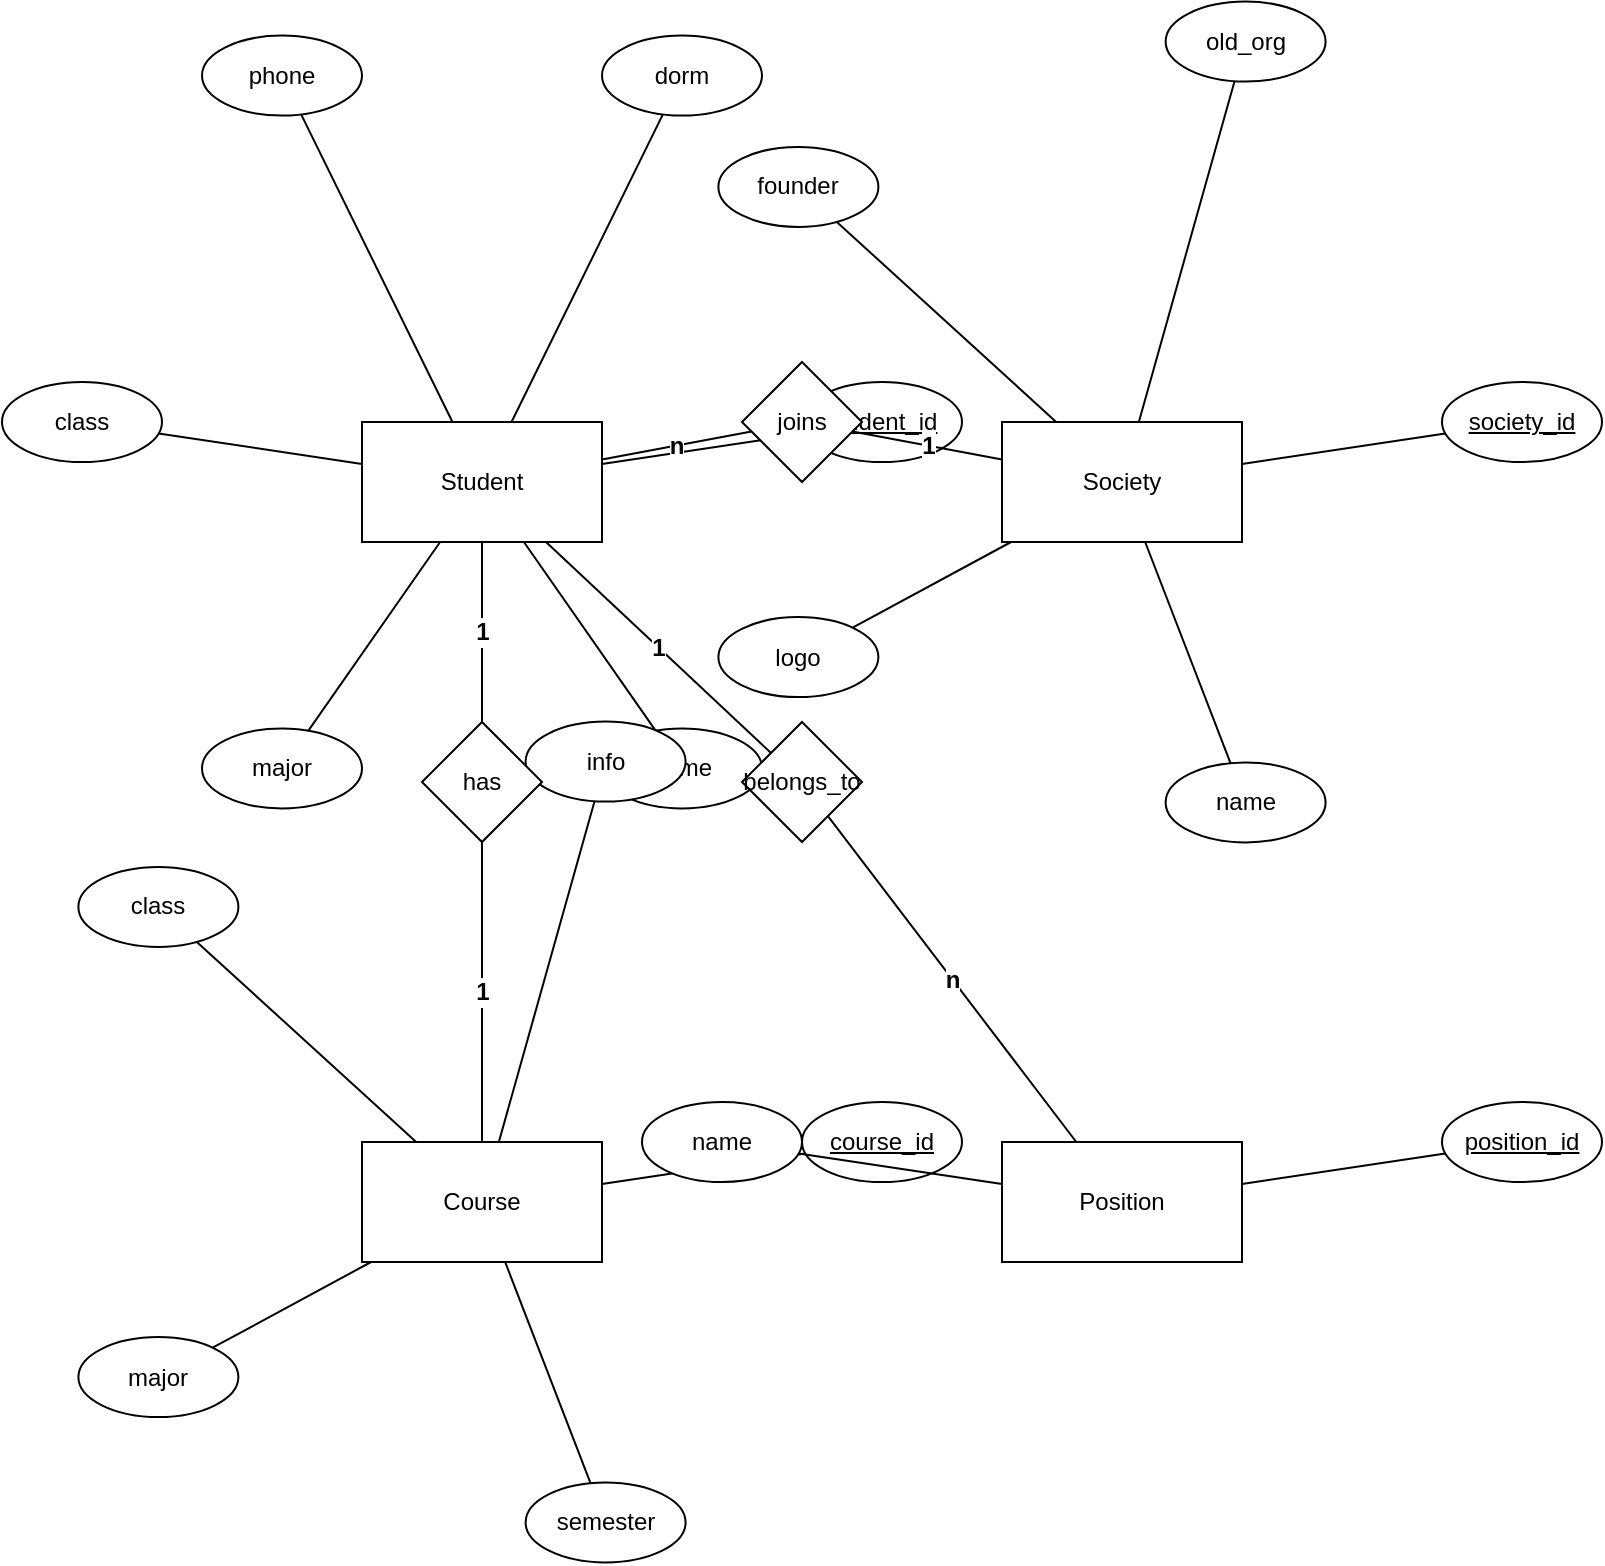 <?xml version="1.0" ?>
<mxfile version="15.8.6" type="device">
  <diagram id="e8f71664-b24f-4cfe-ac26-cf3f1e85bb33" name="ER图">
    <mxGraphModel dx="0" dy="0" grid="1" gridSize="10" guides="1" tooltips="1" connect="1" arrows="1" fold="1" page="1" pageScale="1" pageWidth="827" pageHeight="1169">
      <root>
        <mxCell id="0"/>
        <mxCell id="1" parent="0"/>
        <mxCell id="96629e59-ed2f-473f-ba56-496b215bb8ad" value="Student" style="rounded=0;whiteSpace=wrap;html=1;" vertex="1" parent="1">
          <mxGeometry x="100" y="100" width="120" height="60" as="geometry"/>
        </mxCell>
        <mxCell id="39a7fbb7-24aa-4047-8297-32e10a5bcdb0" value="student_id" style="ellipse;whiteSpace=wrap;html=1;fontStyle=4;" vertex="1" parent="1">
          <mxGeometry x="320.0" y="80.0" width="80" height="40" as="geometry"/>
        </mxCell>
        <mxCell id="9ccaf243-04fc-43d2-a8d4-d9fbae18535a" style="endArrow=none;html=1;rounded=0;" edge="1" parent="1" source="96629e59-ed2f-473f-ba56-496b215bb8ad" target="39a7fbb7-24aa-4047-8297-32e10a5bcdb0">
          <mxGeometry relative="1" as="geometry"/>
        </mxCell>
        <mxCell id="9f0d4baf-7259-4837-93c6-b67d3949fc30" value="name" style="ellipse;whiteSpace=wrap;html=1;" vertex="1" parent="1">
          <mxGeometry x="220.0" y="253.205" width="80" height="40" as="geometry"/>
        </mxCell>
        <mxCell id="70e23e08-8e71-4cad-94a7-8eeb3c3fdf3f" style="endArrow=none;html=1;rounded=0;" edge="1" parent="1" source="96629e59-ed2f-473f-ba56-496b215bb8ad" target="9f0d4baf-7259-4837-93c6-b67d3949fc30">
          <mxGeometry relative="1" as="geometry"/>
        </mxCell>
        <mxCell id="d0d0aa2d-e8a8-4052-8eb6-3ec1d9964f73" value="major" style="ellipse;whiteSpace=wrap;html=1;" vertex="1" parent="1">
          <mxGeometry x="20.0" y="253.205" width="80" height="40" as="geometry"/>
        </mxCell>
        <mxCell id="e1b5a093-1b32-4427-8412-8219591c9e4f" style="endArrow=none;html=1;rounded=0;" edge="1" parent="1" source="96629e59-ed2f-473f-ba56-496b215bb8ad" target="d0d0aa2d-e8a8-4052-8eb6-3ec1d9964f73">
          <mxGeometry relative="1" as="geometry"/>
        </mxCell>
        <mxCell id="79fa6338-7e4e-4292-86c2-6b05bd77412f" value="class" style="ellipse;whiteSpace=wrap;html=1;" vertex="1" parent="1">
          <mxGeometry x="-80.0" y="80.0" width="80" height="40" as="geometry"/>
        </mxCell>
        <mxCell id="de0e8cd9-7334-4897-b163-64ad103aedbb" style="endArrow=none;html=1;rounded=0;" edge="1" parent="1" source="96629e59-ed2f-473f-ba56-496b215bb8ad" target="79fa6338-7e4e-4292-86c2-6b05bd77412f">
          <mxGeometry relative="1" as="geometry"/>
        </mxCell>
        <mxCell id="b600a614-8b2a-4940-b137-9463da806e1f" value="phone" style="ellipse;whiteSpace=wrap;html=1;" vertex="1" parent="1">
          <mxGeometry x="20.0" y="-93.205" width="80" height="40" as="geometry"/>
        </mxCell>
        <mxCell id="4d50aab4-78e7-41b0-92a3-596b01a8b673" style="endArrow=none;html=1;rounded=0;" edge="1" parent="1" source="96629e59-ed2f-473f-ba56-496b215bb8ad" target="b600a614-8b2a-4940-b137-9463da806e1f">
          <mxGeometry relative="1" as="geometry"/>
        </mxCell>
        <mxCell id="82f1e0b7-4a36-4408-be60-6558047cd01c" value="dorm" style="ellipse;whiteSpace=wrap;html=1;" vertex="1" parent="1">
          <mxGeometry x="220.0" y="-93.205" width="80" height="40" as="geometry"/>
        </mxCell>
        <mxCell id="934790a1-57de-4a19-81c9-12f645a25501" style="endArrow=none;html=1;rounded=0;" edge="1" parent="1" source="96629e59-ed2f-473f-ba56-496b215bb8ad" target="82f1e0b7-4a36-4408-be60-6558047cd01c">
          <mxGeometry relative="1" as="geometry"/>
        </mxCell>
        <mxCell id="9443daeb-b980-45f0-981f-997b1a21cc0e" value="Society" style="rounded=0;whiteSpace=wrap;html=1;" vertex="1" parent="1">
          <mxGeometry x="420" y="100" width="120" height="60" as="geometry"/>
        </mxCell>
        <mxCell id="904b1518-cd27-40fd-963e-0f4eb84eb365" value="society_id" style="ellipse;whiteSpace=wrap;html=1;fontStyle=4;" vertex="1" parent="1">
          <mxGeometry x="640.0" y="80.0" width="80" height="40" as="geometry"/>
        </mxCell>
        <mxCell id="0efed3e0-7825-43e1-b3a6-aad55dcfa5aa" style="endArrow=none;html=1;rounded=0;" edge="1" parent="1" source="9443daeb-b980-45f0-981f-997b1a21cc0e" target="904b1518-cd27-40fd-963e-0f4eb84eb365">
          <mxGeometry relative="1" as="geometry"/>
        </mxCell>
        <mxCell id="5fca98b6-6dd8-4b54-8282-0c34e2ef5614" value="name" style="ellipse;whiteSpace=wrap;html=1;" vertex="1" parent="1">
          <mxGeometry x="501.803" y="270.211" width="80" height="40" as="geometry"/>
        </mxCell>
        <mxCell id="dccad6f0-0bad-4a64-980e-c3acd97fde2d" style="endArrow=none;html=1;rounded=0;" edge="1" parent="1" source="9443daeb-b980-45f0-981f-997b1a21cc0e" target="5fca98b6-6dd8-4b54-8282-0c34e2ef5614">
          <mxGeometry relative="1" as="geometry"/>
        </mxCell>
        <mxCell id="b41dc3fe-d181-435f-9889-3d85734ee575" value="logo" style="ellipse;whiteSpace=wrap;html=1;" vertex="1" parent="1">
          <mxGeometry x="278.197" y="197.557" width="80" height="40" as="geometry"/>
        </mxCell>
        <mxCell id="96a7624b-00e8-48c9-a6a0-9bed9876bb6d" style="endArrow=none;html=1;rounded=0;" edge="1" parent="1" source="9443daeb-b980-45f0-981f-997b1a21cc0e" target="b41dc3fe-d181-435f-9889-3d85734ee575">
          <mxGeometry relative="1" as="geometry"/>
        </mxCell>
        <mxCell id="d3fe2ff4-299d-42a6-ba32-e09240e450f1" value="founder" style="ellipse;whiteSpace=wrap;html=1;" vertex="1" parent="1">
          <mxGeometry x="278.197" y="-37.557" width="80" height="40" as="geometry"/>
        </mxCell>
        <mxCell id="11289ca8-1e64-41c5-9a25-8a0ae39398f7" style="endArrow=none;html=1;rounded=0;" edge="1" parent="1" source="9443daeb-b980-45f0-981f-997b1a21cc0e" target="d3fe2ff4-299d-42a6-ba32-e09240e450f1">
          <mxGeometry relative="1" as="geometry"/>
        </mxCell>
        <mxCell id="bfbbfa24-4b57-4067-a2c6-e645bab9fcf9" value="old_org" style="ellipse;whiteSpace=wrap;html=1;" vertex="1" parent="1">
          <mxGeometry x="501.803" y="-110.211" width="80" height="40" as="geometry"/>
        </mxCell>
        <mxCell id="eae64f2e-f52e-4db3-ba8d-13e54e5693c7" style="endArrow=none;html=1;rounded=0;" edge="1" parent="1" source="9443daeb-b980-45f0-981f-997b1a21cc0e" target="bfbbfa24-4b57-4067-a2c6-e645bab9fcf9">
          <mxGeometry relative="1" as="geometry"/>
        </mxCell>
        <mxCell id="35e78eb3-928b-417e-bf75-643c8c814bc6" value="Course" style="rounded=0;whiteSpace=wrap;html=1;" vertex="1" parent="1">
          <mxGeometry x="100" y="460" width="120" height="60" as="geometry"/>
        </mxCell>
        <mxCell id="25071a99-3363-4c99-8df1-148b89e90057" value="course_id" style="ellipse;whiteSpace=wrap;html=1;fontStyle=4;" vertex="1" parent="1">
          <mxGeometry x="320.0" y="440.0" width="80" height="40" as="geometry"/>
        </mxCell>
        <mxCell id="38b7d3f9-5f00-4c16-bb23-f387d0de7c5c" style="endArrow=none;html=1;rounded=0;" edge="1" parent="1" source="35e78eb3-928b-417e-bf75-643c8c814bc6" target="25071a99-3363-4c99-8df1-148b89e90057">
          <mxGeometry relative="1" as="geometry"/>
        </mxCell>
        <mxCell id="9ef65f8b-6495-4a9e-bb80-1cfe9127cc2a" value="semester" style="ellipse;whiteSpace=wrap;html=1;" vertex="1" parent="1">
          <mxGeometry x="181.803" y="630.211" width="80" height="40" as="geometry"/>
        </mxCell>
        <mxCell id="904d2db6-1488-4984-85fe-0e3b5fc8ce41" style="endArrow=none;html=1;rounded=0;" edge="1" parent="1" source="35e78eb3-928b-417e-bf75-643c8c814bc6" target="9ef65f8b-6495-4a9e-bb80-1cfe9127cc2a">
          <mxGeometry relative="1" as="geometry"/>
        </mxCell>
        <mxCell id="a7f994c1-4386-421e-922c-5df666553ef3" value="major" style="ellipse;whiteSpace=wrap;html=1;" vertex="1" parent="1">
          <mxGeometry x="-41.803" y="557.557" width="80" height="40" as="geometry"/>
        </mxCell>
        <mxCell id="18a0ba37-29e4-4d50-afb0-a70d98543332" style="endArrow=none;html=1;rounded=0;" edge="1" parent="1" source="35e78eb3-928b-417e-bf75-643c8c814bc6" target="a7f994c1-4386-421e-922c-5df666553ef3">
          <mxGeometry relative="1" as="geometry"/>
        </mxCell>
        <mxCell id="acbb4a80-52cc-4e1f-a57c-a45414b1f59c" value="class" style="ellipse;whiteSpace=wrap;html=1;" vertex="1" parent="1">
          <mxGeometry x="-41.803" y="322.443" width="80" height="40" as="geometry"/>
        </mxCell>
        <mxCell id="7242bed3-7ddd-4105-8c90-c8aae76944c4" style="endArrow=none;html=1;rounded=0;" edge="1" parent="1" source="35e78eb3-928b-417e-bf75-643c8c814bc6" target="acbb4a80-52cc-4e1f-a57c-a45414b1f59c">
          <mxGeometry relative="1" as="geometry"/>
        </mxCell>
        <mxCell id="ffe82d00-abb9-465c-b610-3e920c6a2fec" value="info" style="ellipse;whiteSpace=wrap;html=1;" vertex="1" parent="1">
          <mxGeometry x="181.803" y="249.789" width="80" height="40" as="geometry"/>
        </mxCell>
        <mxCell id="98f2fd70-84ee-4ed0-9303-8da3f9f1689c" style="endArrow=none;html=1;rounded=0;" edge="1" parent="1" source="35e78eb3-928b-417e-bf75-643c8c814bc6" target="ffe82d00-abb9-465c-b610-3e920c6a2fec">
          <mxGeometry relative="1" as="geometry"/>
        </mxCell>
        <mxCell id="94b4e8cd-d185-420e-a123-072f232266c5" value="Position" style="rounded=0;whiteSpace=wrap;html=1;" vertex="1" parent="1">
          <mxGeometry x="420" y="460" width="120" height="60" as="geometry"/>
        </mxCell>
        <mxCell id="0120a9e8-3b24-417e-9f55-46013e8d00ac" value="position_id" style="ellipse;whiteSpace=wrap;html=1;fontStyle=4;" vertex="1" parent="1">
          <mxGeometry x="640.0" y="440.0" width="80" height="40" as="geometry"/>
        </mxCell>
        <mxCell id="cf8c74fd-a51c-4187-9061-de03972237bd" style="endArrow=none;html=1;rounded=0;" edge="1" parent="1" source="94b4e8cd-d185-420e-a123-072f232266c5" target="0120a9e8-3b24-417e-9f55-46013e8d00ac">
          <mxGeometry relative="1" as="geometry"/>
        </mxCell>
        <mxCell id="5158c7e1-caf0-4a6c-acfe-84ad36ada9a1" value="name" style="ellipse;whiteSpace=wrap;html=1;" vertex="1" parent="1">
          <mxGeometry x="240.0" y="440.0" width="80" height="40" as="geometry"/>
        </mxCell>
        <mxCell id="36d3fdbd-4805-4516-8a60-b68048df60cb" style="endArrow=none;html=1;rounded=0;" edge="1" parent="1" source="94b4e8cd-d185-420e-a123-072f232266c5" target="5158c7e1-caf0-4a6c-acfe-84ad36ada9a1">
          <mxGeometry relative="1" as="geometry"/>
        </mxCell>
        <mxCell id="5978d855-95c3-4c3d-b637-93ee19be756d" value="belongs_to" style="rhombus;whiteSpace=wrap;html=1;" vertex="1" parent="1">
          <mxGeometry x="290.0" y="250.0" width="60" height="60" as="geometry"/>
        </mxCell>
        <mxCell id="3ea9c4aa-961e-47f9-89a1-1d730be0b559" value="1" style="endArrow=none;html=1;rounded=0;fontSize=12;fontStyle=1;" edge="1" parent="1" source="96629e59-ed2f-473f-ba56-496b215bb8ad" target="5978d855-95c3-4c3d-b637-93ee19be756d">
          <mxGeometry relative="1" as="geometry"/>
        </mxCell>
        <mxCell id="3ffd1b4a-7ff4-4755-995f-85608007b7bb" value="n" style="endArrow=none;html=1;rounded=0;fontSize=12;fontStyle=1;" edge="1" parent="1" source="5978d855-95c3-4c3d-b637-93ee19be756d" target="94b4e8cd-d185-420e-a123-072f232266c5">
          <mxGeometry relative="1" as="geometry"/>
        </mxCell>
        <mxCell id="acfb59bd-6666-4f86-ae72-bb056cf58e47" value="has" style="rhombus;whiteSpace=wrap;html=1;" vertex="1" parent="1">
          <mxGeometry x="130.0" y="250.0" width="60" height="60" as="geometry"/>
        </mxCell>
        <mxCell id="0fdce095-fd2b-4266-bbdd-af6dc6d8a580" value="1" style="endArrow=none;html=1;rounded=0;fontSize=12;fontStyle=1;" edge="1" parent="1" source="96629e59-ed2f-473f-ba56-496b215bb8ad" target="acfb59bd-6666-4f86-ae72-bb056cf58e47">
          <mxGeometry relative="1" as="geometry"/>
        </mxCell>
        <mxCell id="64be0b0d-9063-4029-832d-07c32badef1b" value="1" style="endArrow=none;html=1;rounded=0;fontSize=12;fontStyle=1;" edge="1" parent="1" source="acfb59bd-6666-4f86-ae72-bb056cf58e47" target="35e78eb3-928b-417e-bf75-643c8c814bc6">
          <mxGeometry relative="1" as="geometry"/>
        </mxCell>
        <mxCell id="bb466c84-b46d-4bc1-88ac-097c31c3dd11" value="joins" style="rhombus;whiteSpace=wrap;html=1;" vertex="1" parent="1">
          <mxGeometry x="290.0" y="70.0" width="60" height="60" as="geometry"/>
        </mxCell>
        <mxCell id="57dcea30-d26d-4561-a751-2b538c653992" value="n" style="endArrow=none;html=1;rounded=0;fontSize=12;fontStyle=1;" edge="1" parent="1" source="96629e59-ed2f-473f-ba56-496b215bb8ad" target="bb466c84-b46d-4bc1-88ac-097c31c3dd11">
          <mxGeometry relative="1" as="geometry"/>
        </mxCell>
        <mxCell id="7a1e8735-58db-41db-a227-1aea0291e749" value="1" style="endArrow=none;html=1;rounded=0;fontSize=12;fontStyle=1;" edge="1" parent="1" source="bb466c84-b46d-4bc1-88ac-097c31c3dd11" target="9443daeb-b980-45f0-981f-997b1a21cc0e">
          <mxGeometry relative="1" as="geometry"/>
        </mxCell>
      </root>
    </mxGraphModel>
  </diagram>
</mxfile>
